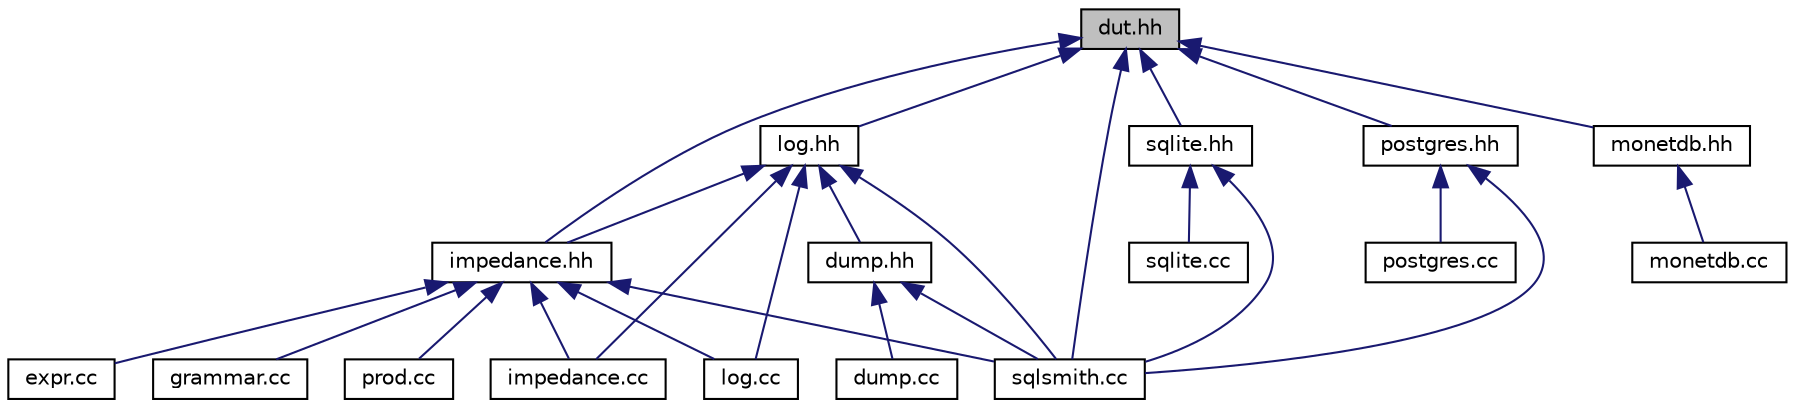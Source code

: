 digraph "dut.hh"
{
 // LATEX_PDF_SIZE
  edge [fontname="Helvetica",fontsize="10",labelfontname="Helvetica",labelfontsize="10"];
  node [fontname="Helvetica",fontsize="10",shape=record];
  Node1 [label="dut.hh",height=0.2,width=0.4,color="black", fillcolor="grey75", style="filled", fontcolor="black",tooltip="Base class for device under test."];
  Node1 -> Node2 [dir="back",color="midnightblue",fontsize="10",style="solid",fontname="Helvetica"];
  Node2 [label="impedance.hh",height=0.2,width=0.4,color="black", fillcolor="white", style="filled",URL="$impedance_8hh.html",tooltip="feedback to the grammar about failed productions"];
  Node2 -> Node3 [dir="back",color="midnightblue",fontsize="10",style="solid",fontname="Helvetica"];
  Node3 [label="expr.cc",height=0.2,width=0.4,color="black", fillcolor="white", style="filled",URL="$expr_8cc_source.html",tooltip=" "];
  Node2 -> Node4 [dir="back",color="midnightblue",fontsize="10",style="solid",fontname="Helvetica"];
  Node4 [label="grammar.cc",height=0.2,width=0.4,color="black", fillcolor="white", style="filled",URL="$grammar_8cc_source.html",tooltip=" "];
  Node2 -> Node5 [dir="back",color="midnightblue",fontsize="10",style="solid",fontname="Helvetica"];
  Node5 [label="impedance.cc",height=0.2,width=0.4,color="black", fillcolor="white", style="filled",URL="$impedance_8cc_source.html",tooltip=" "];
  Node2 -> Node6 [dir="back",color="midnightblue",fontsize="10",style="solid",fontname="Helvetica"];
  Node6 [label="log.cc",height=0.2,width=0.4,color="black", fillcolor="white", style="filled",URL="$log_8cc_source.html",tooltip=" "];
  Node2 -> Node7 [dir="back",color="midnightblue",fontsize="10",style="solid",fontname="Helvetica"];
  Node7 [label="prod.cc",height=0.2,width=0.4,color="black", fillcolor="white", style="filled",URL="$prod_8cc.html",tooltip="Base class for grammar productions."];
  Node2 -> Node8 [dir="back",color="midnightblue",fontsize="10",style="solid",fontname="Helvetica"];
  Node8 [label="sqlsmith.cc",height=0.2,width=0.4,color="black", fillcolor="white", style="filled",URL="$sqlsmith_8cc_source.html",tooltip=" "];
  Node1 -> Node9 [dir="back",color="midnightblue",fontsize="10",style="solid",fontname="Helvetica"];
  Node9 [label="log.hh",height=0.2,width=0.4,color="black", fillcolor="white", style="filled",URL="$log_8hh.html",tooltip="logging"];
  Node9 -> Node10 [dir="back",color="midnightblue",fontsize="10",style="solid",fontname="Helvetica"];
  Node10 [label="dump.hh",height=0.2,width=0.4,color="black", fillcolor="white", style="filled",URL="$dump_8hh.html",tooltip="Dump syntax trees as GraphML."];
  Node10 -> Node11 [dir="back",color="midnightblue",fontsize="10",style="solid",fontname="Helvetica"];
  Node11 [label="dump.cc",height=0.2,width=0.4,color="black", fillcolor="white", style="filled",URL="$dump_8cc_source.html",tooltip=" "];
  Node10 -> Node8 [dir="back",color="midnightblue",fontsize="10",style="solid",fontname="Helvetica"];
  Node9 -> Node5 [dir="back",color="midnightblue",fontsize="10",style="solid",fontname="Helvetica"];
  Node9 -> Node2 [dir="back",color="midnightblue",fontsize="10",style="solid",fontname="Helvetica"];
  Node9 -> Node6 [dir="back",color="midnightblue",fontsize="10",style="solid",fontname="Helvetica"];
  Node9 -> Node8 [dir="back",color="midnightblue",fontsize="10",style="solid",fontname="Helvetica"];
  Node1 -> Node12 [dir="back",color="midnightblue",fontsize="10",style="solid",fontname="Helvetica"];
  Node12 [label="monetdb.hh",height=0.2,width=0.4,color="black", fillcolor="white", style="filled",URL="$monetdb_8hh.html",tooltip="schema and dut classes for MonetDB"];
  Node12 -> Node13 [dir="back",color="midnightblue",fontsize="10",style="solid",fontname="Helvetica"];
  Node13 [label="monetdb.cc",height=0.2,width=0.4,color="black", fillcolor="white", style="filled",URL="$monetdb_8cc_source.html",tooltip=" "];
  Node1 -> Node14 [dir="back",color="midnightblue",fontsize="10",style="solid",fontname="Helvetica"];
  Node14 [label="postgres.hh",height=0.2,width=0.4,color="black", fillcolor="white", style="filled",URL="$postgres_8hh.html",tooltip="schema and dut classes for PostgreSQL"];
  Node14 -> Node15 [dir="back",color="midnightblue",fontsize="10",style="solid",fontname="Helvetica"];
  Node15 [label="postgres.cc",height=0.2,width=0.4,color="black", fillcolor="white", style="filled",URL="$postgres_8cc_source.html",tooltip=" "];
  Node14 -> Node8 [dir="back",color="midnightblue",fontsize="10",style="solid",fontname="Helvetica"];
  Node1 -> Node16 [dir="back",color="midnightblue",fontsize="10",style="solid",fontname="Helvetica"];
  Node16 [label="sqlite.hh",height=0.2,width=0.4,color="black", fillcolor="white", style="filled",URL="$sqlite_8hh.html",tooltip="schema and dut classes for SQLite 3"];
  Node16 -> Node17 [dir="back",color="midnightblue",fontsize="10",style="solid",fontname="Helvetica"];
  Node17 [label="sqlite.cc",height=0.2,width=0.4,color="black", fillcolor="white", style="filled",URL="$sqlite_8cc_source.html",tooltip=" "];
  Node16 -> Node8 [dir="back",color="midnightblue",fontsize="10",style="solid",fontname="Helvetica"];
  Node1 -> Node8 [dir="back",color="midnightblue",fontsize="10",style="solid",fontname="Helvetica"];
}
